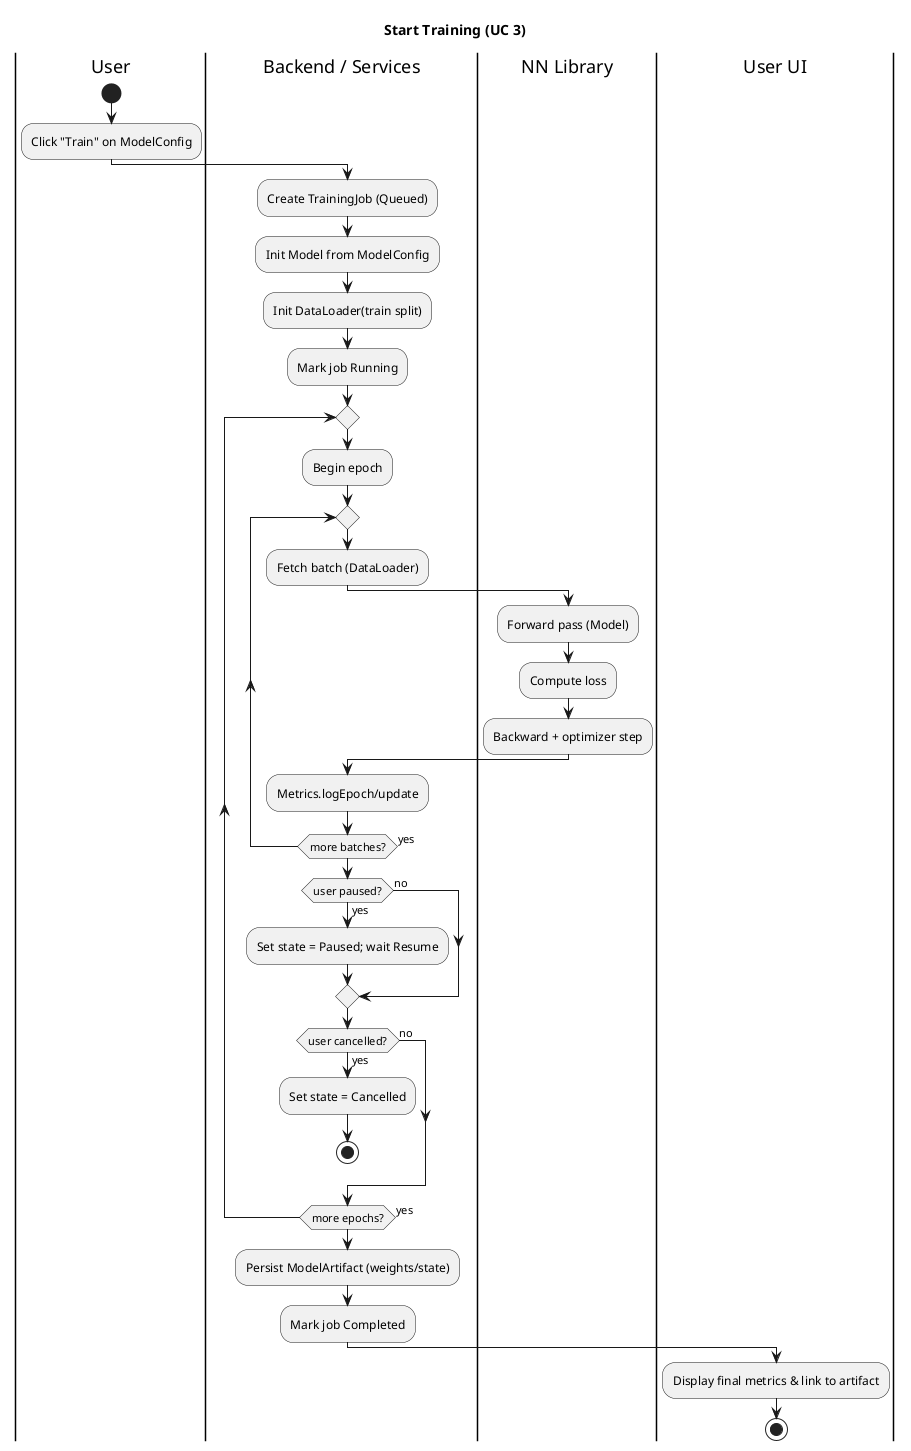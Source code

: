 @startuml
title: Start Training (UC 3)
|User|
start
:Click "Train" on ModelConfig;
|Backend / Services|
:Create TrainingJob (Queued);
:Init Model from ModelConfig;
:Init DataLoader(train split);
:Mark job Running;

repeat
  :Begin epoch;
  repeat
    :Fetch batch (DataLoader);
    |NN Library|
    :Forward pass (Model);
    :Compute loss;
    :Backward + optimizer step;
    |Backend / Services|
    :Metrics.logEpoch/update;
  repeat while (more batches?) is (yes)
  if (user paused?) then (yes)
    :Set state = Paused; wait Resume;
  else (no)
  endif
  if (user cancelled?) then (yes)
    :Set state = Cancelled;
    stop
  else (no)
  endif
repeat while (more epochs?) is (yes)

:Persist ModelArtifact (weights/state);
:Mark job Completed;
|User UI|
:Display final metrics & link to artifact;
stop
@enduml

